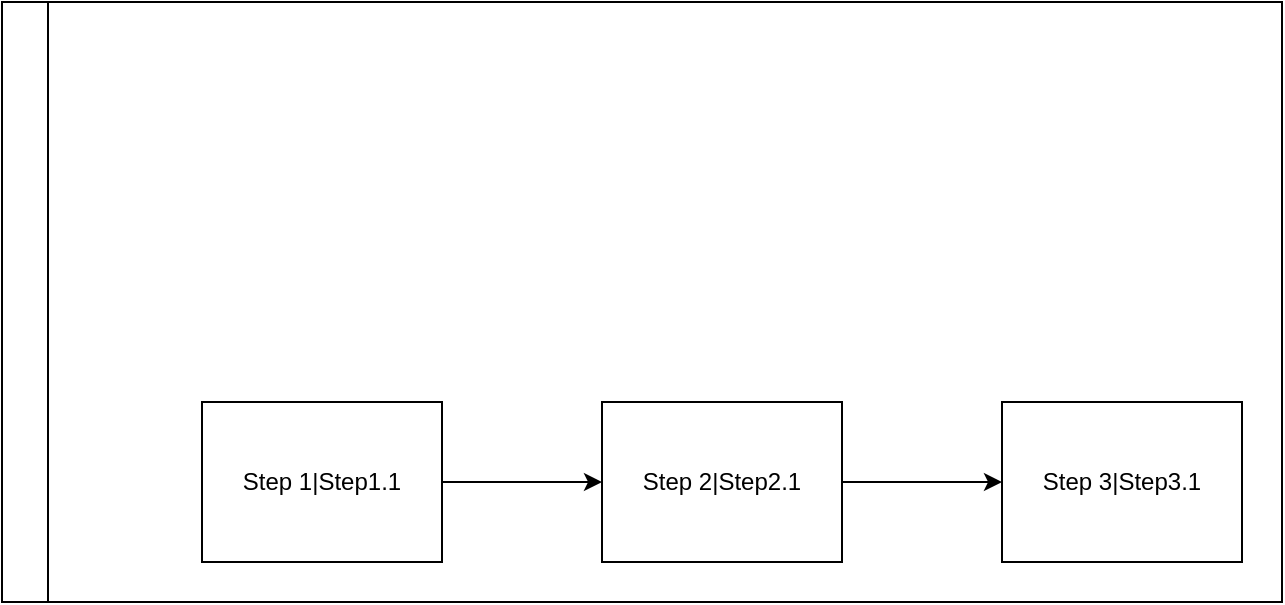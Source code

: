 <mxfile version="21.6.5" type="device">
  <diagram name="Page-1" id="4312898448">
    <mxGraphModel dx="2037" dy="830" grid="1" gridSize="10" guides="1" toolTips="1" connect="1" arrows="1" fold="1" page="1" pageScale="1" pageWidth="850" pageHeight="1100" math="0" shadow="0">
      <root>
        <mxCell id="0" />
        <mxCell id="1" parent="0" />
        <mxCell id="4312899536" value="" style="swimlane;whiteSpace=wrap;rounded=0;dashed=0;horizontal=0;" vertex="1" parent="1">
  <mxGeometry x="0" y="0" width="640" height="300" as="geometry" />
</mxCell>
        <mxCell id="4311975504" value="Step 1|Step1.1" style="whiteSpace=wrap;rounded=0;dashed=0;" vertex="1" parent="4312899536">
  <mxGeometry x="100" y="200" width="120" height="80" as="geometry" />
</mxCell>
        <mxCell id="4312899344" value="Step 2|Step2.1" style="whiteSpace=wrap;rounded=0;dashed=0;" vertex="1" parent="4312899536">
  <mxGeometry x="300" y="200" width="120" height="80" as="geometry" />
</mxCell>
        <mxCell id="4313852624" style="edgeStyle=orthogonalEdgeStyle;orthogonalLoop=1;rounded=0;jettySize=auto;" edge="1" parent="1" source="4311975504" target="4312899344">
  <mxGeometry relative="1" as="geometry" />
</mxCell>
        <mxCell id="4313924240" value="Step 3|Step3.1" style="whiteSpace=wrap;rounded=0;dashed=0;" vertex="1" parent="4312899536">
  <mxGeometry x="500" y="200" width="120" height="80" as="geometry" />
</mxCell>
        <mxCell id="4313924304" style="edgeStyle=orthogonalEdgeStyle;orthogonalLoop=1;rounded=0;jettySize=auto;" edge="1" parent="1" source="4312899344" target="4313924240">
  <mxGeometry relative="1" as="geometry" />
</mxCell>
      </root>
    </mxGraphModel>
  </diagram>
</mxfile>